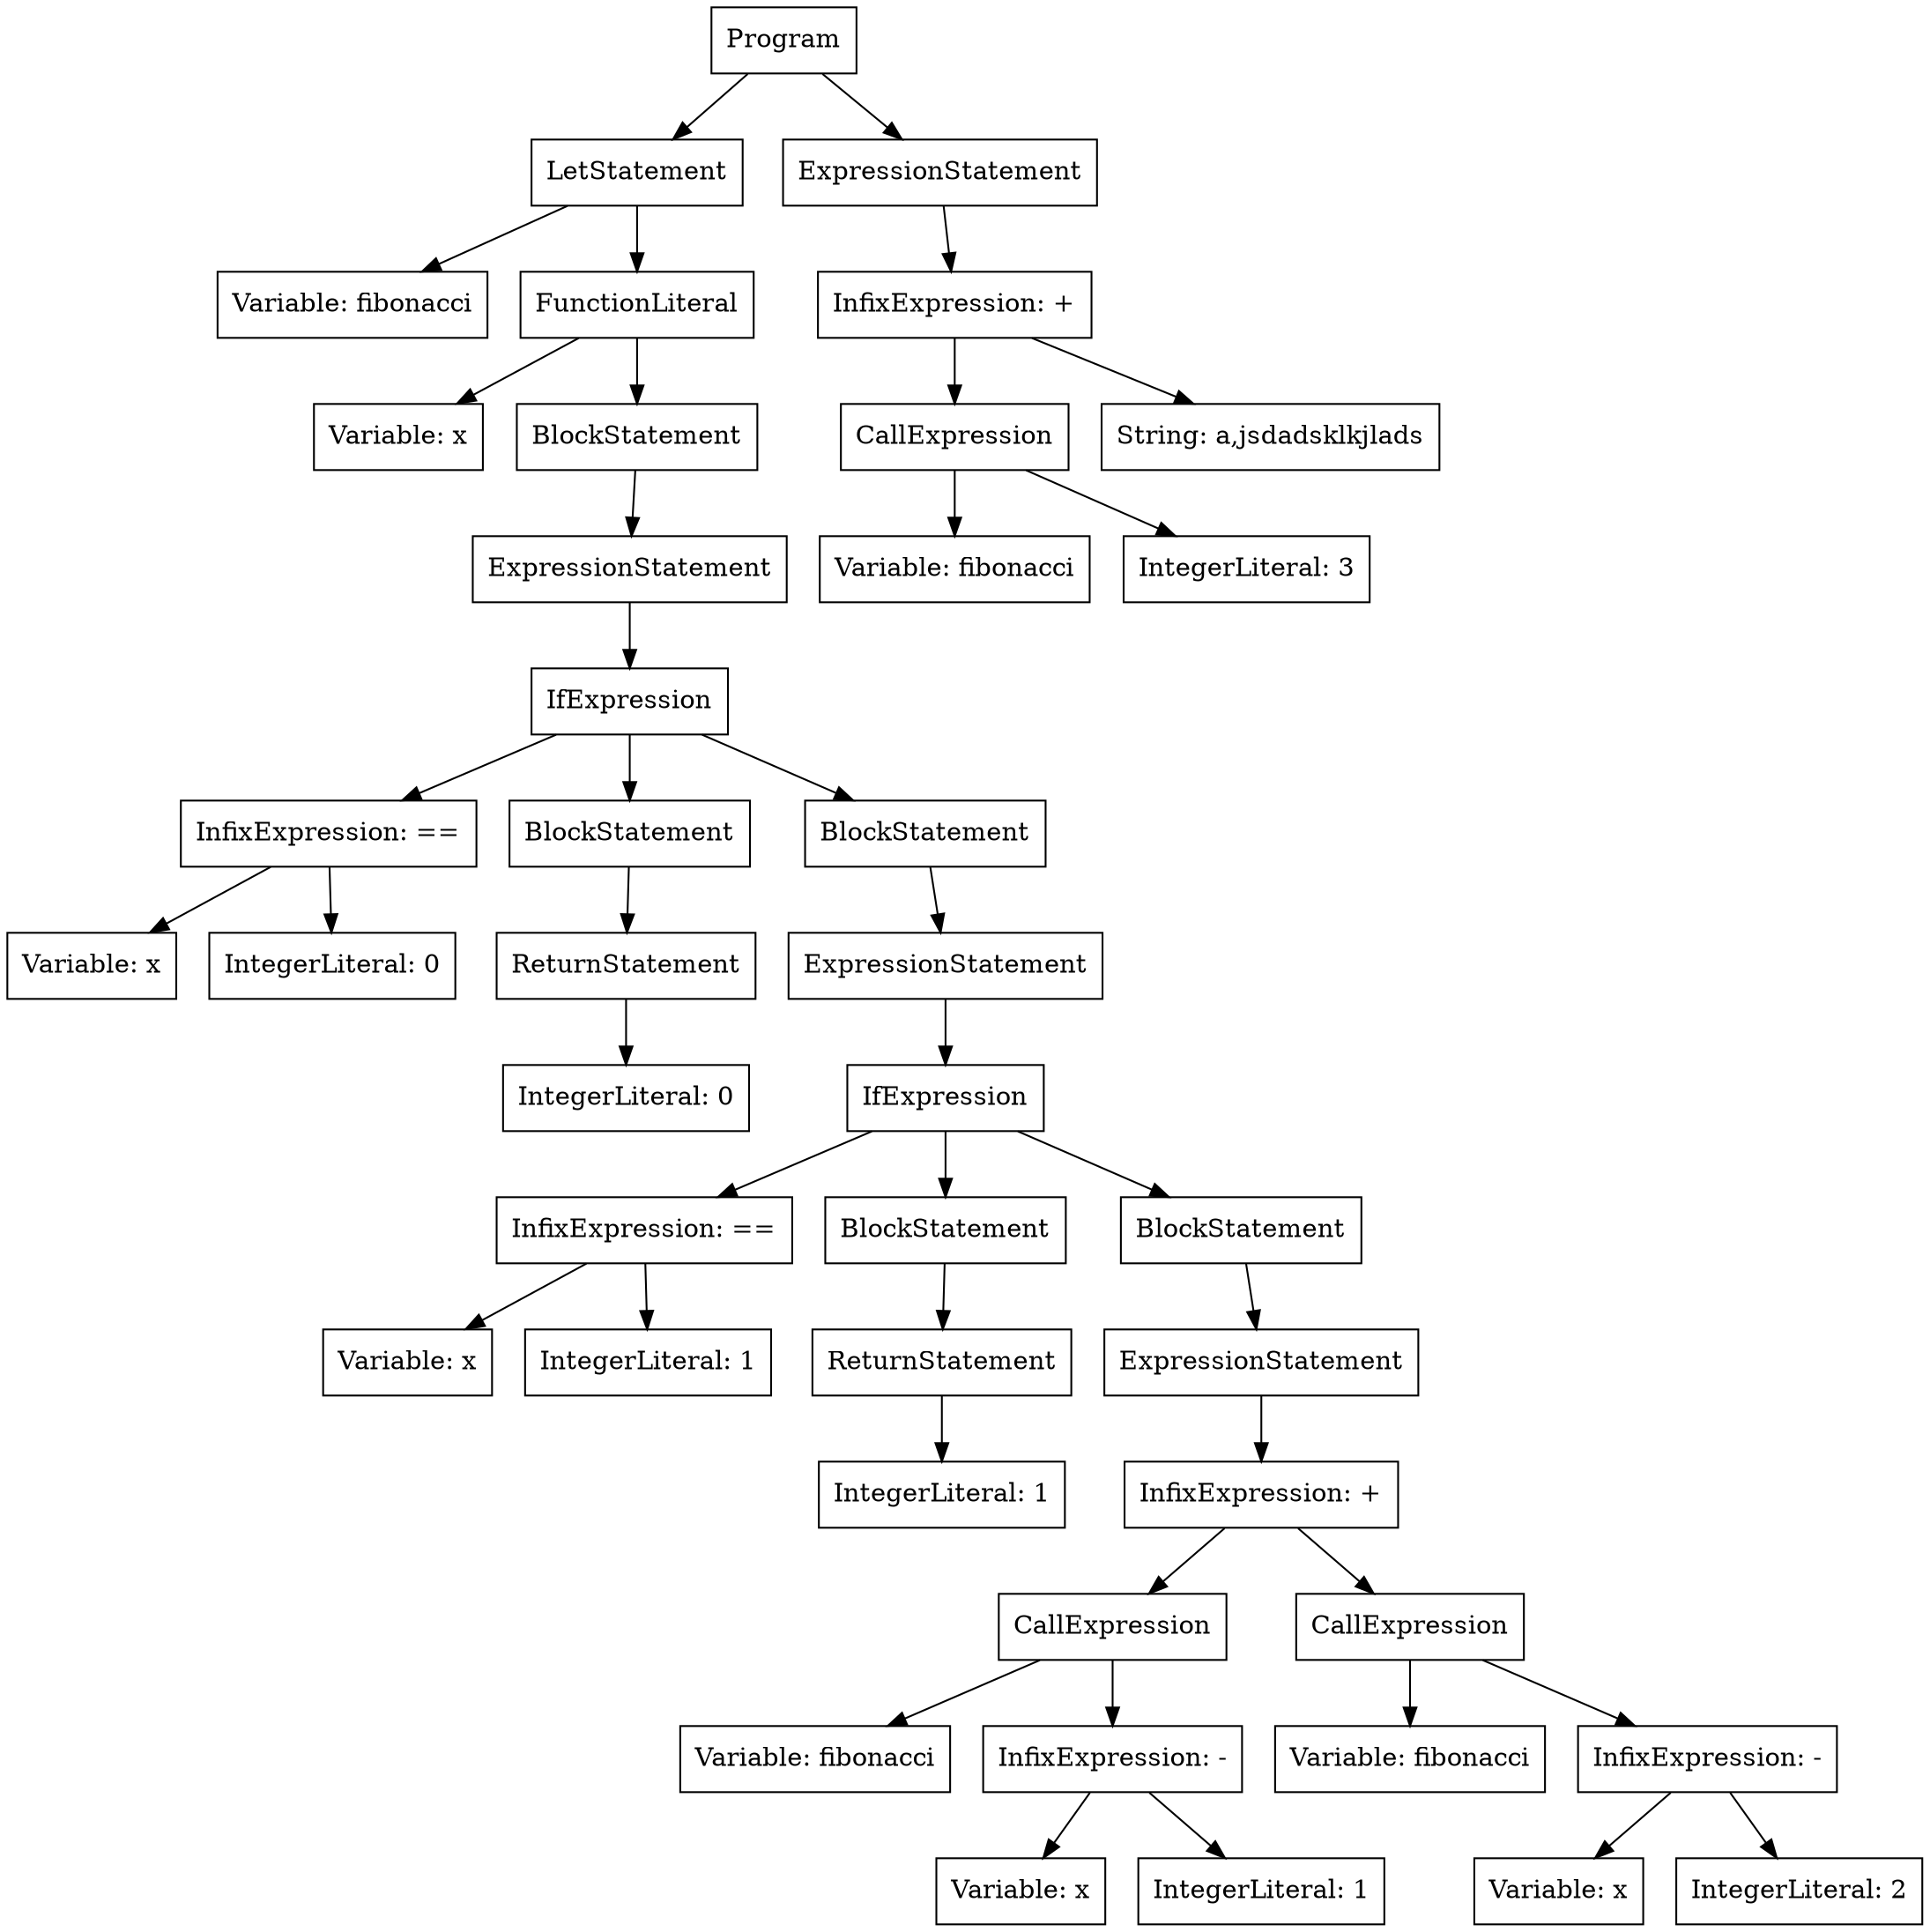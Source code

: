 digraph AST {
  node [shape=box];
Node1 [label="Program"];
Node2 [label="LetStatement"];
Node3 [label="Variable: fibonacci"];
Node2 -> Node3;
Node4 [label="FunctionLiteral"];
Node5 [label="Variable: x"];
Node4 -> Node5;
Node6 [label="BlockStatement"];
Node7 [label="ExpressionStatement"];
Node8 [label="IfExpression"];
Node9 [label="InfixExpression: =="];
Node10 [label="Variable: x"];
Node9 -> Node10;
Node11 [label="IntegerLiteral: 0"];
Node9 -> Node11;
Node8 -> Node9;
Node12 [label="BlockStatement"];
Node13 [label="ReturnStatement"];
Node14 [label="IntegerLiteral: 0"];
Node13 -> Node14;
Node12 -> Node13;
Node8 -> Node12;
Node15 [label="BlockStatement"];
Node16 [label="ExpressionStatement"];
Node17 [label="IfExpression"];
Node18 [label="InfixExpression: =="];
Node19 [label="Variable: x"];
Node18 -> Node19;
Node20 [label="IntegerLiteral: 1"];
Node18 -> Node20;
Node17 -> Node18;
Node21 [label="BlockStatement"];
Node22 [label="ReturnStatement"];
Node23 [label="IntegerLiteral: 1"];
Node22 -> Node23;
Node21 -> Node22;
Node17 -> Node21;
Node24 [label="BlockStatement"];
Node25 [label="ExpressionStatement"];
Node26 [label="InfixExpression: +"];
Node27 [label="CallExpression"];
Node28 [label="Variable: fibonacci"];
Node27 -> Node28;
Node29 [label="InfixExpression: -"];
Node30 [label="Variable: x"];
Node29 -> Node30;
Node31 [label="IntegerLiteral: 1"];
Node29 -> Node31;
Node27 -> Node29;
Node26 -> Node27;
Node32 [label="CallExpression"];
Node33 [label="Variable: fibonacci"];
Node32 -> Node33;
Node34 [label="InfixExpression: -"];
Node35 [label="Variable: x"];
Node34 -> Node35;
Node36 [label="IntegerLiteral: 2"];
Node34 -> Node36;
Node32 -> Node34;
Node26 -> Node32;
Node25 -> Node26;
Node24 -> Node25;
Node17 -> Node24;
Node16 -> Node17;
Node15 -> Node16;
Node8 -> Node15;
Node7 -> Node8;
Node6 -> Node7;
Node4 -> Node6;
Node2 -> Node4;
Node1 -> Node2;
Node37 [label="ExpressionStatement"];
Node38 [label="InfixExpression: +"];
Node39 [label="CallExpression"];
Node40 [label="Variable: fibonacci"];
Node39 -> Node40;
Node41 [label="IntegerLiteral: 3"];
Node39 -> Node41;
Node38 -> Node39;
Node42 [label="String: a,jsdadsklkjlads"];
Node38 -> Node42;
Node37 -> Node38;
Node1 -> Node37;
}
